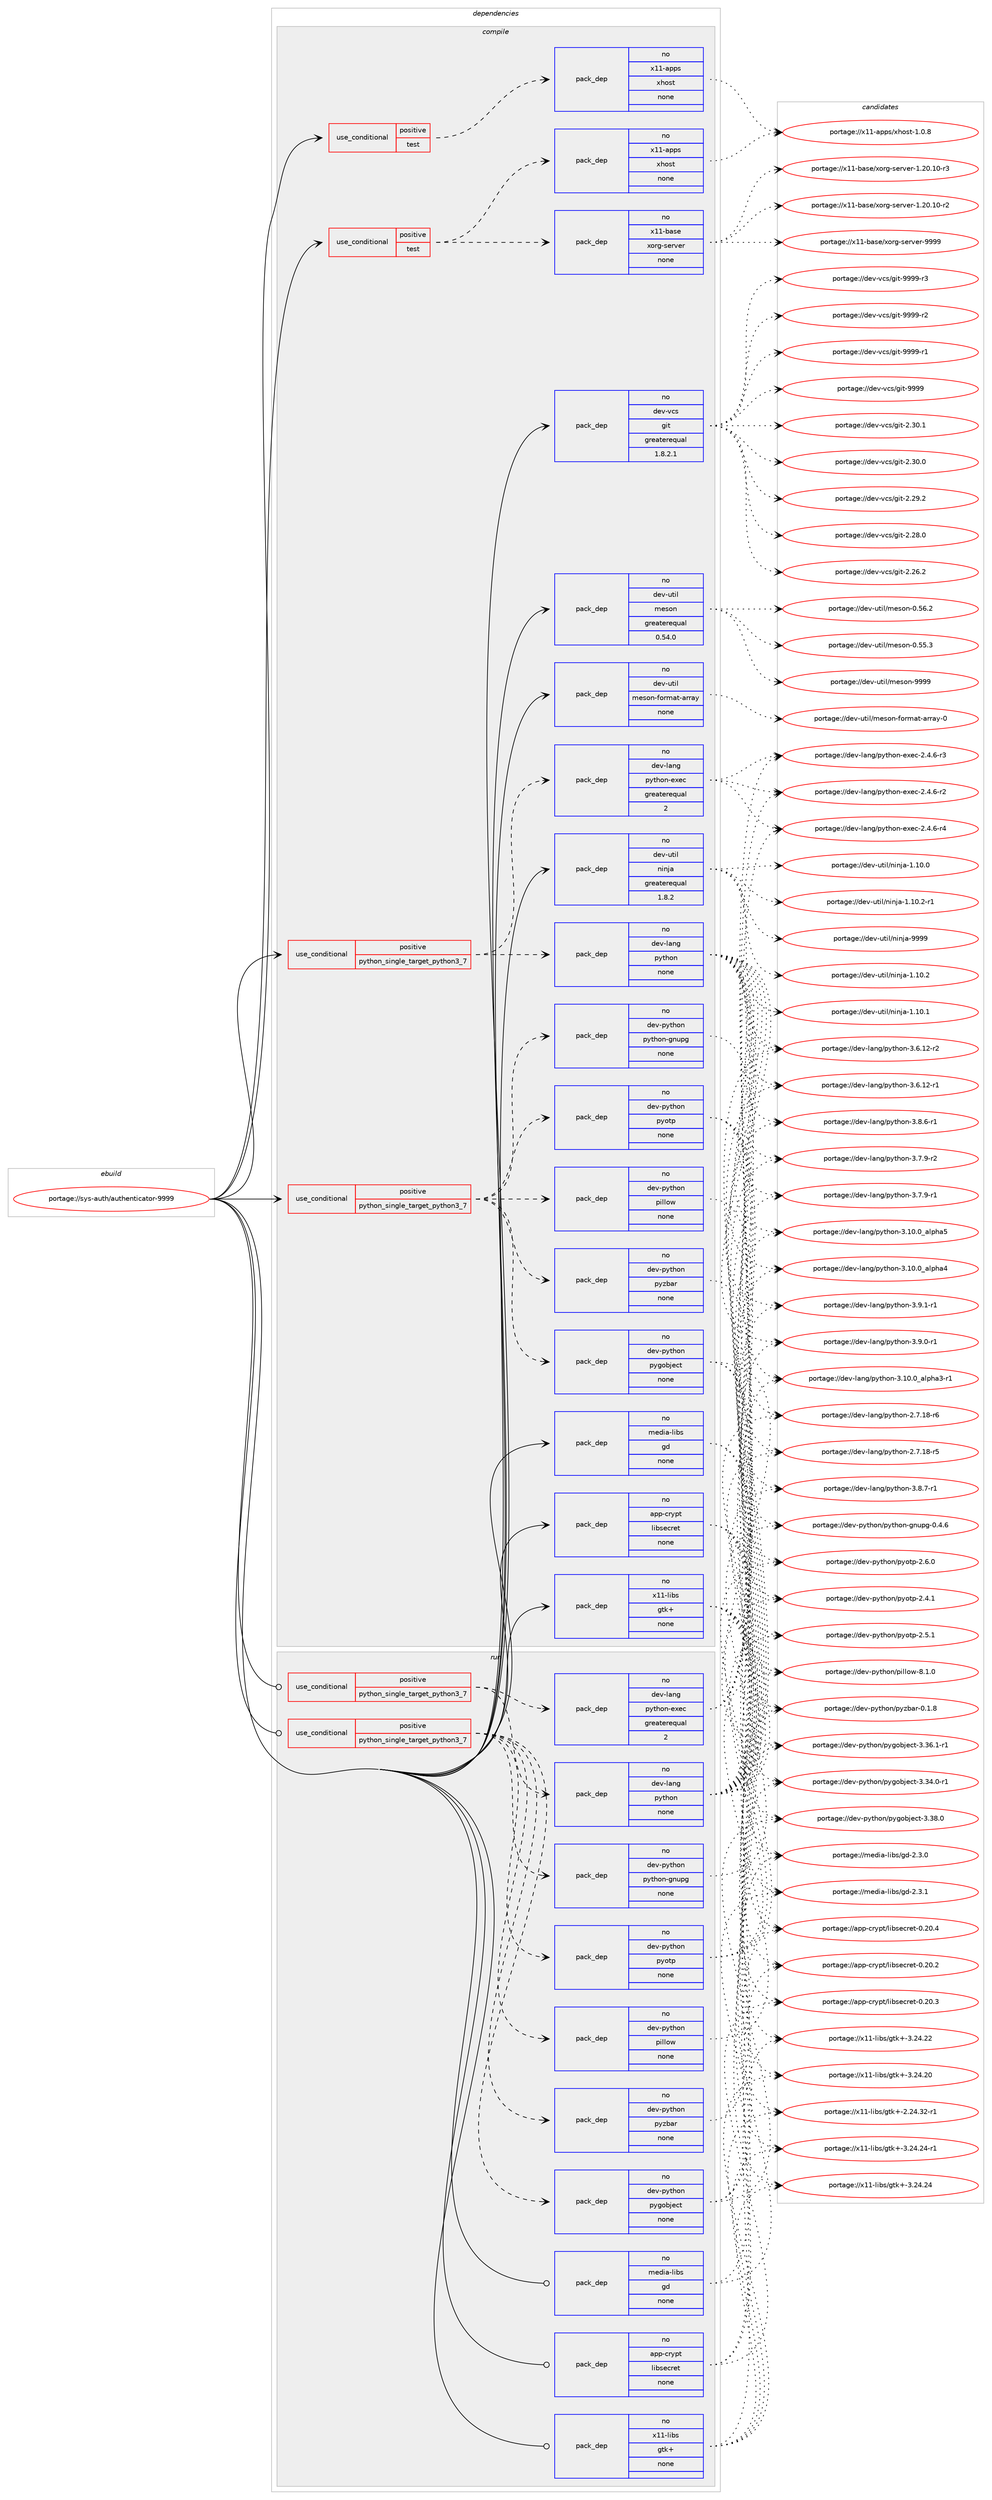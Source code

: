 digraph prolog {

# *************
# Graph options
# *************

newrank=true;
concentrate=true;
compound=true;
graph [rankdir=LR,fontname=Helvetica,fontsize=10,ranksep=1.5];#, ranksep=2.5, nodesep=0.2];
edge  [arrowhead=vee];
node  [fontname=Helvetica,fontsize=10];

# **********
# The ebuild
# **********

subgraph cluster_leftcol {
color=gray;
rank=same;
label=<<i>ebuild</i>>;
id [label="portage://sys-auth/authenticator-9999", color=red, width=4, href="../sys-auth/authenticator-9999.svg"];
}

# ****************
# The dependencies
# ****************

subgraph cluster_midcol {
color=gray;
label=<<i>dependencies</i>>;
subgraph cluster_compile {
fillcolor="#eeeeee";
style=filled;
label=<<i>compile</i>>;
subgraph cond2397 {
dependency8124 [label=<<TABLE BORDER="0" CELLBORDER="1" CELLSPACING="0" CELLPADDING="4"><TR><TD ROWSPAN="3" CELLPADDING="10">use_conditional</TD></TR><TR><TD>positive</TD></TR><TR><TD>python_single_target_python3_7</TD></TR></TABLE>>, shape=none, color=red];
subgraph pack5642 {
dependency8125 [label=<<TABLE BORDER="0" CELLBORDER="1" CELLSPACING="0" CELLPADDING="4" WIDTH="220"><TR><TD ROWSPAN="6" CELLPADDING="30">pack_dep</TD></TR><TR><TD WIDTH="110">no</TD></TR><TR><TD>dev-lang</TD></TR><TR><TD>python</TD></TR><TR><TD>none</TD></TR><TR><TD></TD></TR></TABLE>>, shape=none, color=blue];
}
dependency8124:e -> dependency8125:w [weight=20,style="dashed",arrowhead="vee"];
subgraph pack5643 {
dependency8126 [label=<<TABLE BORDER="0" CELLBORDER="1" CELLSPACING="0" CELLPADDING="4" WIDTH="220"><TR><TD ROWSPAN="6" CELLPADDING="30">pack_dep</TD></TR><TR><TD WIDTH="110">no</TD></TR><TR><TD>dev-lang</TD></TR><TR><TD>python-exec</TD></TR><TR><TD>greaterequal</TD></TR><TR><TD>2</TD></TR></TABLE>>, shape=none, color=blue];
}
dependency8124:e -> dependency8126:w [weight=20,style="dashed",arrowhead="vee"];
}
id:e -> dependency8124:w [weight=20,style="solid",arrowhead="vee"];
subgraph cond2398 {
dependency8127 [label=<<TABLE BORDER="0" CELLBORDER="1" CELLSPACING="0" CELLPADDING="4"><TR><TD ROWSPAN="3" CELLPADDING="10">use_conditional</TD></TR><TR><TD>positive</TD></TR><TR><TD>python_single_target_python3_7</TD></TR></TABLE>>, shape=none, color=red];
subgraph pack5644 {
dependency8128 [label=<<TABLE BORDER="0" CELLBORDER="1" CELLSPACING="0" CELLPADDING="4" WIDTH="220"><TR><TD ROWSPAN="6" CELLPADDING="30">pack_dep</TD></TR><TR><TD WIDTH="110">no</TD></TR><TR><TD>dev-python</TD></TR><TR><TD>pillow</TD></TR><TR><TD>none</TD></TR><TR><TD></TD></TR></TABLE>>, shape=none, color=blue];
}
dependency8127:e -> dependency8128:w [weight=20,style="dashed",arrowhead="vee"];
subgraph pack5645 {
dependency8129 [label=<<TABLE BORDER="0" CELLBORDER="1" CELLSPACING="0" CELLPADDING="4" WIDTH="220"><TR><TD ROWSPAN="6" CELLPADDING="30">pack_dep</TD></TR><TR><TD WIDTH="110">no</TD></TR><TR><TD>dev-python</TD></TR><TR><TD>pygobject</TD></TR><TR><TD>none</TD></TR><TR><TD></TD></TR></TABLE>>, shape=none, color=blue];
}
dependency8127:e -> dependency8129:w [weight=20,style="dashed",arrowhead="vee"];
subgraph pack5646 {
dependency8130 [label=<<TABLE BORDER="0" CELLBORDER="1" CELLSPACING="0" CELLPADDING="4" WIDTH="220"><TR><TD ROWSPAN="6" CELLPADDING="30">pack_dep</TD></TR><TR><TD WIDTH="110">no</TD></TR><TR><TD>dev-python</TD></TR><TR><TD>pyotp</TD></TR><TR><TD>none</TD></TR><TR><TD></TD></TR></TABLE>>, shape=none, color=blue];
}
dependency8127:e -> dependency8130:w [weight=20,style="dashed",arrowhead="vee"];
subgraph pack5647 {
dependency8131 [label=<<TABLE BORDER="0" CELLBORDER="1" CELLSPACING="0" CELLPADDING="4" WIDTH="220"><TR><TD ROWSPAN="6" CELLPADDING="30">pack_dep</TD></TR><TR><TD WIDTH="110">no</TD></TR><TR><TD>dev-python</TD></TR><TR><TD>python-gnupg</TD></TR><TR><TD>none</TD></TR><TR><TD></TD></TR></TABLE>>, shape=none, color=blue];
}
dependency8127:e -> dependency8131:w [weight=20,style="dashed",arrowhead="vee"];
subgraph pack5648 {
dependency8132 [label=<<TABLE BORDER="0" CELLBORDER="1" CELLSPACING="0" CELLPADDING="4" WIDTH="220"><TR><TD ROWSPAN="6" CELLPADDING="30">pack_dep</TD></TR><TR><TD WIDTH="110">no</TD></TR><TR><TD>dev-python</TD></TR><TR><TD>pyzbar</TD></TR><TR><TD>none</TD></TR><TR><TD></TD></TR></TABLE>>, shape=none, color=blue];
}
dependency8127:e -> dependency8132:w [weight=20,style="dashed",arrowhead="vee"];
}
id:e -> dependency8127:w [weight=20,style="solid",arrowhead="vee"];
subgraph cond2399 {
dependency8133 [label=<<TABLE BORDER="0" CELLBORDER="1" CELLSPACING="0" CELLPADDING="4"><TR><TD ROWSPAN="3" CELLPADDING="10">use_conditional</TD></TR><TR><TD>positive</TD></TR><TR><TD>test</TD></TR></TABLE>>, shape=none, color=red];
subgraph pack5649 {
dependency8134 [label=<<TABLE BORDER="0" CELLBORDER="1" CELLSPACING="0" CELLPADDING="4" WIDTH="220"><TR><TD ROWSPAN="6" CELLPADDING="30">pack_dep</TD></TR><TR><TD WIDTH="110">no</TD></TR><TR><TD>x11-apps</TD></TR><TR><TD>xhost</TD></TR><TR><TD>none</TD></TR><TR><TD></TD></TR></TABLE>>, shape=none, color=blue];
}
dependency8133:e -> dependency8134:w [weight=20,style="dashed",arrowhead="vee"];
}
id:e -> dependency8133:w [weight=20,style="solid",arrowhead="vee"];
subgraph cond2400 {
dependency8135 [label=<<TABLE BORDER="0" CELLBORDER="1" CELLSPACING="0" CELLPADDING="4"><TR><TD ROWSPAN="3" CELLPADDING="10">use_conditional</TD></TR><TR><TD>positive</TD></TR><TR><TD>test</TD></TR></TABLE>>, shape=none, color=red];
subgraph pack5650 {
dependency8136 [label=<<TABLE BORDER="0" CELLBORDER="1" CELLSPACING="0" CELLPADDING="4" WIDTH="220"><TR><TD ROWSPAN="6" CELLPADDING="30">pack_dep</TD></TR><TR><TD WIDTH="110">no</TD></TR><TR><TD>x11-base</TD></TR><TR><TD>xorg-server</TD></TR><TR><TD>none</TD></TR><TR><TD></TD></TR></TABLE>>, shape=none, color=blue];
}
dependency8135:e -> dependency8136:w [weight=20,style="dashed",arrowhead="vee"];
subgraph pack5651 {
dependency8137 [label=<<TABLE BORDER="0" CELLBORDER="1" CELLSPACING="0" CELLPADDING="4" WIDTH="220"><TR><TD ROWSPAN="6" CELLPADDING="30">pack_dep</TD></TR><TR><TD WIDTH="110">no</TD></TR><TR><TD>x11-apps</TD></TR><TR><TD>xhost</TD></TR><TR><TD>none</TD></TR><TR><TD></TD></TR></TABLE>>, shape=none, color=blue];
}
dependency8135:e -> dependency8137:w [weight=20,style="dashed",arrowhead="vee"];
}
id:e -> dependency8135:w [weight=20,style="solid",arrowhead="vee"];
subgraph pack5652 {
dependency8138 [label=<<TABLE BORDER="0" CELLBORDER="1" CELLSPACING="0" CELLPADDING="4" WIDTH="220"><TR><TD ROWSPAN="6" CELLPADDING="30">pack_dep</TD></TR><TR><TD WIDTH="110">no</TD></TR><TR><TD>app-crypt</TD></TR><TR><TD>libsecret</TD></TR><TR><TD>none</TD></TR><TR><TD></TD></TR></TABLE>>, shape=none, color=blue];
}
id:e -> dependency8138:w [weight=20,style="solid",arrowhead="vee"];
subgraph pack5653 {
dependency8139 [label=<<TABLE BORDER="0" CELLBORDER="1" CELLSPACING="0" CELLPADDING="4" WIDTH="220"><TR><TD ROWSPAN="6" CELLPADDING="30">pack_dep</TD></TR><TR><TD WIDTH="110">no</TD></TR><TR><TD>dev-util</TD></TR><TR><TD>meson</TD></TR><TR><TD>greaterequal</TD></TR><TR><TD>0.54.0</TD></TR></TABLE>>, shape=none, color=blue];
}
id:e -> dependency8139:w [weight=20,style="solid",arrowhead="vee"];
subgraph pack5654 {
dependency8140 [label=<<TABLE BORDER="0" CELLBORDER="1" CELLSPACING="0" CELLPADDING="4" WIDTH="220"><TR><TD ROWSPAN="6" CELLPADDING="30">pack_dep</TD></TR><TR><TD WIDTH="110">no</TD></TR><TR><TD>dev-util</TD></TR><TR><TD>meson-format-array</TD></TR><TR><TD>none</TD></TR><TR><TD></TD></TR></TABLE>>, shape=none, color=blue];
}
id:e -> dependency8140:w [weight=20,style="solid",arrowhead="vee"];
subgraph pack5655 {
dependency8141 [label=<<TABLE BORDER="0" CELLBORDER="1" CELLSPACING="0" CELLPADDING="4" WIDTH="220"><TR><TD ROWSPAN="6" CELLPADDING="30">pack_dep</TD></TR><TR><TD WIDTH="110">no</TD></TR><TR><TD>dev-util</TD></TR><TR><TD>ninja</TD></TR><TR><TD>greaterequal</TD></TR><TR><TD>1.8.2</TD></TR></TABLE>>, shape=none, color=blue];
}
id:e -> dependency8141:w [weight=20,style="solid",arrowhead="vee"];
subgraph pack5656 {
dependency8142 [label=<<TABLE BORDER="0" CELLBORDER="1" CELLSPACING="0" CELLPADDING="4" WIDTH="220"><TR><TD ROWSPAN="6" CELLPADDING="30">pack_dep</TD></TR><TR><TD WIDTH="110">no</TD></TR><TR><TD>dev-vcs</TD></TR><TR><TD>git</TD></TR><TR><TD>greaterequal</TD></TR><TR><TD>1.8.2.1</TD></TR></TABLE>>, shape=none, color=blue];
}
id:e -> dependency8142:w [weight=20,style="solid",arrowhead="vee"];
subgraph pack5657 {
dependency8143 [label=<<TABLE BORDER="0" CELLBORDER="1" CELLSPACING="0" CELLPADDING="4" WIDTH="220"><TR><TD ROWSPAN="6" CELLPADDING="30">pack_dep</TD></TR><TR><TD WIDTH="110">no</TD></TR><TR><TD>media-libs</TD></TR><TR><TD>gd</TD></TR><TR><TD>none</TD></TR><TR><TD></TD></TR></TABLE>>, shape=none, color=blue];
}
id:e -> dependency8143:w [weight=20,style="solid",arrowhead="vee"];
subgraph pack5658 {
dependency8144 [label=<<TABLE BORDER="0" CELLBORDER="1" CELLSPACING="0" CELLPADDING="4" WIDTH="220"><TR><TD ROWSPAN="6" CELLPADDING="30">pack_dep</TD></TR><TR><TD WIDTH="110">no</TD></TR><TR><TD>x11-libs</TD></TR><TR><TD>gtk+</TD></TR><TR><TD>none</TD></TR><TR><TD></TD></TR></TABLE>>, shape=none, color=blue];
}
id:e -> dependency8144:w [weight=20,style="solid",arrowhead="vee"];
}
subgraph cluster_compileandrun {
fillcolor="#eeeeee";
style=filled;
label=<<i>compile and run</i>>;
}
subgraph cluster_run {
fillcolor="#eeeeee";
style=filled;
label=<<i>run</i>>;
subgraph cond2401 {
dependency8145 [label=<<TABLE BORDER="0" CELLBORDER="1" CELLSPACING="0" CELLPADDING="4"><TR><TD ROWSPAN="3" CELLPADDING="10">use_conditional</TD></TR><TR><TD>positive</TD></TR><TR><TD>python_single_target_python3_7</TD></TR></TABLE>>, shape=none, color=red];
subgraph pack5659 {
dependency8146 [label=<<TABLE BORDER="0" CELLBORDER="1" CELLSPACING="0" CELLPADDING="4" WIDTH="220"><TR><TD ROWSPAN="6" CELLPADDING="30">pack_dep</TD></TR><TR><TD WIDTH="110">no</TD></TR><TR><TD>dev-lang</TD></TR><TR><TD>python</TD></TR><TR><TD>none</TD></TR><TR><TD></TD></TR></TABLE>>, shape=none, color=blue];
}
dependency8145:e -> dependency8146:w [weight=20,style="dashed",arrowhead="vee"];
subgraph pack5660 {
dependency8147 [label=<<TABLE BORDER="0" CELLBORDER="1" CELLSPACING="0" CELLPADDING="4" WIDTH="220"><TR><TD ROWSPAN="6" CELLPADDING="30">pack_dep</TD></TR><TR><TD WIDTH="110">no</TD></TR><TR><TD>dev-lang</TD></TR><TR><TD>python-exec</TD></TR><TR><TD>greaterequal</TD></TR><TR><TD>2</TD></TR></TABLE>>, shape=none, color=blue];
}
dependency8145:e -> dependency8147:w [weight=20,style="dashed",arrowhead="vee"];
}
id:e -> dependency8145:w [weight=20,style="solid",arrowhead="odot"];
subgraph cond2402 {
dependency8148 [label=<<TABLE BORDER="0" CELLBORDER="1" CELLSPACING="0" CELLPADDING="4"><TR><TD ROWSPAN="3" CELLPADDING="10">use_conditional</TD></TR><TR><TD>positive</TD></TR><TR><TD>python_single_target_python3_7</TD></TR></TABLE>>, shape=none, color=red];
subgraph pack5661 {
dependency8149 [label=<<TABLE BORDER="0" CELLBORDER="1" CELLSPACING="0" CELLPADDING="4" WIDTH="220"><TR><TD ROWSPAN="6" CELLPADDING="30">pack_dep</TD></TR><TR><TD WIDTH="110">no</TD></TR><TR><TD>dev-python</TD></TR><TR><TD>pillow</TD></TR><TR><TD>none</TD></TR><TR><TD></TD></TR></TABLE>>, shape=none, color=blue];
}
dependency8148:e -> dependency8149:w [weight=20,style="dashed",arrowhead="vee"];
subgraph pack5662 {
dependency8150 [label=<<TABLE BORDER="0" CELLBORDER="1" CELLSPACING="0" CELLPADDING="4" WIDTH="220"><TR><TD ROWSPAN="6" CELLPADDING="30">pack_dep</TD></TR><TR><TD WIDTH="110">no</TD></TR><TR><TD>dev-python</TD></TR><TR><TD>pygobject</TD></TR><TR><TD>none</TD></TR><TR><TD></TD></TR></TABLE>>, shape=none, color=blue];
}
dependency8148:e -> dependency8150:w [weight=20,style="dashed",arrowhead="vee"];
subgraph pack5663 {
dependency8151 [label=<<TABLE BORDER="0" CELLBORDER="1" CELLSPACING="0" CELLPADDING="4" WIDTH="220"><TR><TD ROWSPAN="6" CELLPADDING="30">pack_dep</TD></TR><TR><TD WIDTH="110">no</TD></TR><TR><TD>dev-python</TD></TR><TR><TD>pyotp</TD></TR><TR><TD>none</TD></TR><TR><TD></TD></TR></TABLE>>, shape=none, color=blue];
}
dependency8148:e -> dependency8151:w [weight=20,style="dashed",arrowhead="vee"];
subgraph pack5664 {
dependency8152 [label=<<TABLE BORDER="0" CELLBORDER="1" CELLSPACING="0" CELLPADDING="4" WIDTH="220"><TR><TD ROWSPAN="6" CELLPADDING="30">pack_dep</TD></TR><TR><TD WIDTH="110">no</TD></TR><TR><TD>dev-python</TD></TR><TR><TD>python-gnupg</TD></TR><TR><TD>none</TD></TR><TR><TD></TD></TR></TABLE>>, shape=none, color=blue];
}
dependency8148:e -> dependency8152:w [weight=20,style="dashed",arrowhead="vee"];
subgraph pack5665 {
dependency8153 [label=<<TABLE BORDER="0" CELLBORDER="1" CELLSPACING="0" CELLPADDING="4" WIDTH="220"><TR><TD ROWSPAN="6" CELLPADDING="30">pack_dep</TD></TR><TR><TD WIDTH="110">no</TD></TR><TR><TD>dev-python</TD></TR><TR><TD>pyzbar</TD></TR><TR><TD>none</TD></TR><TR><TD></TD></TR></TABLE>>, shape=none, color=blue];
}
dependency8148:e -> dependency8153:w [weight=20,style="dashed",arrowhead="vee"];
}
id:e -> dependency8148:w [weight=20,style="solid",arrowhead="odot"];
subgraph pack5666 {
dependency8154 [label=<<TABLE BORDER="0" CELLBORDER="1" CELLSPACING="0" CELLPADDING="4" WIDTH="220"><TR><TD ROWSPAN="6" CELLPADDING="30">pack_dep</TD></TR><TR><TD WIDTH="110">no</TD></TR><TR><TD>app-crypt</TD></TR><TR><TD>libsecret</TD></TR><TR><TD>none</TD></TR><TR><TD></TD></TR></TABLE>>, shape=none, color=blue];
}
id:e -> dependency8154:w [weight=20,style="solid",arrowhead="odot"];
subgraph pack5667 {
dependency8155 [label=<<TABLE BORDER="0" CELLBORDER="1" CELLSPACING="0" CELLPADDING="4" WIDTH="220"><TR><TD ROWSPAN="6" CELLPADDING="30">pack_dep</TD></TR><TR><TD WIDTH="110">no</TD></TR><TR><TD>media-libs</TD></TR><TR><TD>gd</TD></TR><TR><TD>none</TD></TR><TR><TD></TD></TR></TABLE>>, shape=none, color=blue];
}
id:e -> dependency8155:w [weight=20,style="solid",arrowhead="odot"];
subgraph pack5668 {
dependency8156 [label=<<TABLE BORDER="0" CELLBORDER="1" CELLSPACING="0" CELLPADDING="4" WIDTH="220"><TR><TD ROWSPAN="6" CELLPADDING="30">pack_dep</TD></TR><TR><TD WIDTH="110">no</TD></TR><TR><TD>x11-libs</TD></TR><TR><TD>gtk+</TD></TR><TR><TD>none</TD></TR><TR><TD></TD></TR></TABLE>>, shape=none, color=blue];
}
id:e -> dependency8156:w [weight=20,style="solid",arrowhead="odot"];
}
}

# **************
# The candidates
# **************

subgraph cluster_choices {
rank=same;
color=gray;
label=<<i>candidates</i>>;

subgraph choice5642 {
color=black;
nodesep=1;
choice1001011184510897110103471121211161041111104551465746494511449 [label="portage://dev-lang/python-3.9.1-r1", color=red, width=4,href="../dev-lang/python-3.9.1-r1.svg"];
choice1001011184510897110103471121211161041111104551465746484511449 [label="portage://dev-lang/python-3.9.0-r1", color=red, width=4,href="../dev-lang/python-3.9.0-r1.svg"];
choice1001011184510897110103471121211161041111104551465646554511449 [label="portage://dev-lang/python-3.8.7-r1", color=red, width=4,href="../dev-lang/python-3.8.7-r1.svg"];
choice1001011184510897110103471121211161041111104551465646544511449 [label="portage://dev-lang/python-3.8.6-r1", color=red, width=4,href="../dev-lang/python-3.8.6-r1.svg"];
choice1001011184510897110103471121211161041111104551465546574511450 [label="portage://dev-lang/python-3.7.9-r2", color=red, width=4,href="../dev-lang/python-3.7.9-r2.svg"];
choice1001011184510897110103471121211161041111104551465546574511449 [label="portage://dev-lang/python-3.7.9-r1", color=red, width=4,href="../dev-lang/python-3.7.9-r1.svg"];
choice100101118451089711010347112121116104111110455146544649504511450 [label="portage://dev-lang/python-3.6.12-r2", color=red, width=4,href="../dev-lang/python-3.6.12-r2.svg"];
choice100101118451089711010347112121116104111110455146544649504511449 [label="portage://dev-lang/python-3.6.12-r1", color=red, width=4,href="../dev-lang/python-3.6.12-r1.svg"];
choice1001011184510897110103471121211161041111104551464948464895971081121049753 [label="portage://dev-lang/python-3.10.0_alpha5", color=red, width=4,href="../dev-lang/python-3.10.0_alpha5.svg"];
choice1001011184510897110103471121211161041111104551464948464895971081121049752 [label="portage://dev-lang/python-3.10.0_alpha4", color=red, width=4,href="../dev-lang/python-3.10.0_alpha4.svg"];
choice10010111845108971101034711212111610411111045514649484648959710811210497514511449 [label="portage://dev-lang/python-3.10.0_alpha3-r1", color=red, width=4,href="../dev-lang/python-3.10.0_alpha3-r1.svg"];
choice100101118451089711010347112121116104111110455046554649564511454 [label="portage://dev-lang/python-2.7.18-r6", color=red, width=4,href="../dev-lang/python-2.7.18-r6.svg"];
choice100101118451089711010347112121116104111110455046554649564511453 [label="portage://dev-lang/python-2.7.18-r5", color=red, width=4,href="../dev-lang/python-2.7.18-r5.svg"];
dependency8125:e -> choice1001011184510897110103471121211161041111104551465746494511449:w [style=dotted,weight="100"];
dependency8125:e -> choice1001011184510897110103471121211161041111104551465746484511449:w [style=dotted,weight="100"];
dependency8125:e -> choice1001011184510897110103471121211161041111104551465646554511449:w [style=dotted,weight="100"];
dependency8125:e -> choice1001011184510897110103471121211161041111104551465646544511449:w [style=dotted,weight="100"];
dependency8125:e -> choice1001011184510897110103471121211161041111104551465546574511450:w [style=dotted,weight="100"];
dependency8125:e -> choice1001011184510897110103471121211161041111104551465546574511449:w [style=dotted,weight="100"];
dependency8125:e -> choice100101118451089711010347112121116104111110455146544649504511450:w [style=dotted,weight="100"];
dependency8125:e -> choice100101118451089711010347112121116104111110455146544649504511449:w [style=dotted,weight="100"];
dependency8125:e -> choice1001011184510897110103471121211161041111104551464948464895971081121049753:w [style=dotted,weight="100"];
dependency8125:e -> choice1001011184510897110103471121211161041111104551464948464895971081121049752:w [style=dotted,weight="100"];
dependency8125:e -> choice10010111845108971101034711212111610411111045514649484648959710811210497514511449:w [style=dotted,weight="100"];
dependency8125:e -> choice100101118451089711010347112121116104111110455046554649564511454:w [style=dotted,weight="100"];
dependency8125:e -> choice100101118451089711010347112121116104111110455046554649564511453:w [style=dotted,weight="100"];
}
subgraph choice5643 {
color=black;
nodesep=1;
choice10010111845108971101034711212111610411111045101120101994550465246544511452 [label="portage://dev-lang/python-exec-2.4.6-r4", color=red, width=4,href="../dev-lang/python-exec-2.4.6-r4.svg"];
choice10010111845108971101034711212111610411111045101120101994550465246544511451 [label="portage://dev-lang/python-exec-2.4.6-r3", color=red, width=4,href="../dev-lang/python-exec-2.4.6-r3.svg"];
choice10010111845108971101034711212111610411111045101120101994550465246544511450 [label="portage://dev-lang/python-exec-2.4.6-r2", color=red, width=4,href="../dev-lang/python-exec-2.4.6-r2.svg"];
dependency8126:e -> choice10010111845108971101034711212111610411111045101120101994550465246544511452:w [style=dotted,weight="100"];
dependency8126:e -> choice10010111845108971101034711212111610411111045101120101994550465246544511451:w [style=dotted,weight="100"];
dependency8126:e -> choice10010111845108971101034711212111610411111045101120101994550465246544511450:w [style=dotted,weight="100"];
}
subgraph choice5644 {
color=black;
nodesep=1;
choice1001011184511212111610411111047112105108108111119455646494648 [label="portage://dev-python/pillow-8.1.0", color=red, width=4,href="../dev-python/pillow-8.1.0.svg"];
dependency8128:e -> choice1001011184511212111610411111047112105108108111119455646494648:w [style=dotted,weight="100"];
}
subgraph choice5645 {
color=black;
nodesep=1;
choice1001011184511212111610411111047112121103111981061019911645514651564648 [label="portage://dev-python/pygobject-3.38.0", color=red, width=4,href="../dev-python/pygobject-3.38.0.svg"];
choice10010111845112121116104111110471121211031119810610199116455146515446494511449 [label="portage://dev-python/pygobject-3.36.1-r1", color=red, width=4,href="../dev-python/pygobject-3.36.1-r1.svg"];
choice10010111845112121116104111110471121211031119810610199116455146515246484511449 [label="portage://dev-python/pygobject-3.34.0-r1", color=red, width=4,href="../dev-python/pygobject-3.34.0-r1.svg"];
dependency8129:e -> choice1001011184511212111610411111047112121103111981061019911645514651564648:w [style=dotted,weight="100"];
dependency8129:e -> choice10010111845112121116104111110471121211031119810610199116455146515446494511449:w [style=dotted,weight="100"];
dependency8129:e -> choice10010111845112121116104111110471121211031119810610199116455146515246484511449:w [style=dotted,weight="100"];
}
subgraph choice5646 {
color=black;
nodesep=1;
choice1001011184511212111610411111047112121111116112455046544648 [label="portage://dev-python/pyotp-2.6.0", color=red, width=4,href="../dev-python/pyotp-2.6.0.svg"];
choice1001011184511212111610411111047112121111116112455046534649 [label="portage://dev-python/pyotp-2.5.1", color=red, width=4,href="../dev-python/pyotp-2.5.1.svg"];
choice1001011184511212111610411111047112121111116112455046524649 [label="portage://dev-python/pyotp-2.4.1", color=red, width=4,href="../dev-python/pyotp-2.4.1.svg"];
dependency8130:e -> choice1001011184511212111610411111047112121111116112455046544648:w [style=dotted,weight="100"];
dependency8130:e -> choice1001011184511212111610411111047112121111116112455046534649:w [style=dotted,weight="100"];
dependency8130:e -> choice1001011184511212111610411111047112121111116112455046524649:w [style=dotted,weight="100"];
}
subgraph choice5647 {
color=black;
nodesep=1;
choice100101118451121211161041111104711212111610411111045103110117112103454846524654 [label="portage://dev-python/python-gnupg-0.4.6", color=red, width=4,href="../dev-python/python-gnupg-0.4.6.svg"];
dependency8131:e -> choice100101118451121211161041111104711212111610411111045103110117112103454846524654:w [style=dotted,weight="100"];
}
subgraph choice5648 {
color=black;
nodesep=1;
choice10010111845112121116104111110471121211229897114454846494656 [label="portage://dev-python/pyzbar-0.1.8", color=red, width=4,href="../dev-python/pyzbar-0.1.8.svg"];
dependency8132:e -> choice10010111845112121116104111110471121211229897114454846494656:w [style=dotted,weight="100"];
}
subgraph choice5649 {
color=black;
nodesep=1;
choice1204949459711211211547120104111115116454946484656 [label="portage://x11-apps/xhost-1.0.8", color=red, width=4,href="../x11-apps/xhost-1.0.8.svg"];
dependency8134:e -> choice1204949459711211211547120104111115116454946484656:w [style=dotted,weight="100"];
}
subgraph choice5650 {
color=black;
nodesep=1;
choice120494945989711510147120111114103451151011141181011144557575757 [label="portage://x11-base/xorg-server-9999", color=red, width=4,href="../x11-base/xorg-server-9999.svg"];
choice1204949459897115101471201111141034511510111411810111445494650484649484511451 [label="portage://x11-base/xorg-server-1.20.10-r3", color=red, width=4,href="../x11-base/xorg-server-1.20.10-r3.svg"];
choice1204949459897115101471201111141034511510111411810111445494650484649484511450 [label="portage://x11-base/xorg-server-1.20.10-r2", color=red, width=4,href="../x11-base/xorg-server-1.20.10-r2.svg"];
dependency8136:e -> choice120494945989711510147120111114103451151011141181011144557575757:w [style=dotted,weight="100"];
dependency8136:e -> choice1204949459897115101471201111141034511510111411810111445494650484649484511451:w [style=dotted,weight="100"];
dependency8136:e -> choice1204949459897115101471201111141034511510111411810111445494650484649484511450:w [style=dotted,weight="100"];
}
subgraph choice5651 {
color=black;
nodesep=1;
choice1204949459711211211547120104111115116454946484656 [label="portage://x11-apps/xhost-1.0.8", color=red, width=4,href="../x11-apps/xhost-1.0.8.svg"];
dependency8137:e -> choice1204949459711211211547120104111115116454946484656:w [style=dotted,weight="100"];
}
subgraph choice5652 {
color=black;
nodesep=1;
choice97112112459911412111211647108105981151019911410111645484650484652 [label="portage://app-crypt/libsecret-0.20.4", color=red, width=4,href="../app-crypt/libsecret-0.20.4.svg"];
choice97112112459911412111211647108105981151019911410111645484650484651 [label="portage://app-crypt/libsecret-0.20.3", color=red, width=4,href="../app-crypt/libsecret-0.20.3.svg"];
choice97112112459911412111211647108105981151019911410111645484650484650 [label="portage://app-crypt/libsecret-0.20.2", color=red, width=4,href="../app-crypt/libsecret-0.20.2.svg"];
dependency8138:e -> choice97112112459911412111211647108105981151019911410111645484650484652:w [style=dotted,weight="100"];
dependency8138:e -> choice97112112459911412111211647108105981151019911410111645484650484651:w [style=dotted,weight="100"];
dependency8138:e -> choice97112112459911412111211647108105981151019911410111645484650484650:w [style=dotted,weight="100"];
}
subgraph choice5653 {
color=black;
nodesep=1;
choice10010111845117116105108471091011151111104557575757 [label="portage://dev-util/meson-9999", color=red, width=4,href="../dev-util/meson-9999.svg"];
choice100101118451171161051084710910111511111045484653544650 [label="portage://dev-util/meson-0.56.2", color=red, width=4,href="../dev-util/meson-0.56.2.svg"];
choice100101118451171161051084710910111511111045484653534651 [label="portage://dev-util/meson-0.55.3", color=red, width=4,href="../dev-util/meson-0.55.3.svg"];
dependency8139:e -> choice10010111845117116105108471091011151111104557575757:w [style=dotted,weight="100"];
dependency8139:e -> choice100101118451171161051084710910111511111045484653544650:w [style=dotted,weight="100"];
dependency8139:e -> choice100101118451171161051084710910111511111045484653534651:w [style=dotted,weight="100"];
}
subgraph choice5654 {
color=black;
nodesep=1;
choice100101118451171161051084710910111511111045102111114109971164597114114971214548 [label="portage://dev-util/meson-format-array-0", color=red, width=4,href="../dev-util/meson-format-array-0.svg"];
dependency8140:e -> choice100101118451171161051084710910111511111045102111114109971164597114114971214548:w [style=dotted,weight="100"];
}
subgraph choice5655 {
color=black;
nodesep=1;
choice1001011184511711610510847110105110106974557575757 [label="portage://dev-util/ninja-9999", color=red, width=4,href="../dev-util/ninja-9999.svg"];
choice100101118451171161051084711010511010697454946494846504511449 [label="portage://dev-util/ninja-1.10.2-r1", color=red, width=4,href="../dev-util/ninja-1.10.2-r1.svg"];
choice10010111845117116105108471101051101069745494649484650 [label="portage://dev-util/ninja-1.10.2", color=red, width=4,href="../dev-util/ninja-1.10.2.svg"];
choice10010111845117116105108471101051101069745494649484649 [label="portage://dev-util/ninja-1.10.1", color=red, width=4,href="../dev-util/ninja-1.10.1.svg"];
choice10010111845117116105108471101051101069745494649484648 [label="portage://dev-util/ninja-1.10.0", color=red, width=4,href="../dev-util/ninja-1.10.0.svg"];
dependency8141:e -> choice1001011184511711610510847110105110106974557575757:w [style=dotted,weight="100"];
dependency8141:e -> choice100101118451171161051084711010511010697454946494846504511449:w [style=dotted,weight="100"];
dependency8141:e -> choice10010111845117116105108471101051101069745494649484650:w [style=dotted,weight="100"];
dependency8141:e -> choice10010111845117116105108471101051101069745494649484649:w [style=dotted,weight="100"];
dependency8141:e -> choice10010111845117116105108471101051101069745494649484648:w [style=dotted,weight="100"];
}
subgraph choice5656 {
color=black;
nodesep=1;
choice10010111845118991154710310511645575757574511451 [label="portage://dev-vcs/git-9999-r3", color=red, width=4,href="../dev-vcs/git-9999-r3.svg"];
choice10010111845118991154710310511645575757574511450 [label="portage://dev-vcs/git-9999-r2", color=red, width=4,href="../dev-vcs/git-9999-r2.svg"];
choice10010111845118991154710310511645575757574511449 [label="portage://dev-vcs/git-9999-r1", color=red, width=4,href="../dev-vcs/git-9999-r1.svg"];
choice1001011184511899115471031051164557575757 [label="portage://dev-vcs/git-9999", color=red, width=4,href="../dev-vcs/git-9999.svg"];
choice10010111845118991154710310511645504651484649 [label="portage://dev-vcs/git-2.30.1", color=red, width=4,href="../dev-vcs/git-2.30.1.svg"];
choice10010111845118991154710310511645504651484648 [label="portage://dev-vcs/git-2.30.0", color=red, width=4,href="../dev-vcs/git-2.30.0.svg"];
choice10010111845118991154710310511645504650574650 [label="portage://dev-vcs/git-2.29.2", color=red, width=4,href="../dev-vcs/git-2.29.2.svg"];
choice10010111845118991154710310511645504650564648 [label="portage://dev-vcs/git-2.28.0", color=red, width=4,href="../dev-vcs/git-2.28.0.svg"];
choice10010111845118991154710310511645504650544650 [label="portage://dev-vcs/git-2.26.2", color=red, width=4,href="../dev-vcs/git-2.26.2.svg"];
dependency8142:e -> choice10010111845118991154710310511645575757574511451:w [style=dotted,weight="100"];
dependency8142:e -> choice10010111845118991154710310511645575757574511450:w [style=dotted,weight="100"];
dependency8142:e -> choice10010111845118991154710310511645575757574511449:w [style=dotted,weight="100"];
dependency8142:e -> choice1001011184511899115471031051164557575757:w [style=dotted,weight="100"];
dependency8142:e -> choice10010111845118991154710310511645504651484649:w [style=dotted,weight="100"];
dependency8142:e -> choice10010111845118991154710310511645504651484648:w [style=dotted,weight="100"];
dependency8142:e -> choice10010111845118991154710310511645504650574650:w [style=dotted,weight="100"];
dependency8142:e -> choice10010111845118991154710310511645504650564648:w [style=dotted,weight="100"];
dependency8142:e -> choice10010111845118991154710310511645504650544650:w [style=dotted,weight="100"];
}
subgraph choice5657 {
color=black;
nodesep=1;
choice10910110010597451081059811547103100455046514649 [label="portage://media-libs/gd-2.3.1", color=red, width=4,href="../media-libs/gd-2.3.1.svg"];
choice10910110010597451081059811547103100455046514648 [label="portage://media-libs/gd-2.3.0", color=red, width=4,href="../media-libs/gd-2.3.0.svg"];
dependency8143:e -> choice10910110010597451081059811547103100455046514649:w [style=dotted,weight="100"];
dependency8143:e -> choice10910110010597451081059811547103100455046514648:w [style=dotted,weight="100"];
}
subgraph choice5658 {
color=black;
nodesep=1;
choice12049494510810598115471031161074345514650524650524511449 [label="portage://x11-libs/gtk+-3.24.24-r1", color=red, width=4,href="../x11-libs/gtk+-3.24.24-r1.svg"];
choice1204949451081059811547103116107434551465052465052 [label="portage://x11-libs/gtk+-3.24.24", color=red, width=4,href="../x11-libs/gtk+-3.24.24.svg"];
choice1204949451081059811547103116107434551465052465050 [label="portage://x11-libs/gtk+-3.24.22", color=red, width=4,href="../x11-libs/gtk+-3.24.22.svg"];
choice1204949451081059811547103116107434551465052465048 [label="portage://x11-libs/gtk+-3.24.20", color=red, width=4,href="../x11-libs/gtk+-3.24.20.svg"];
choice12049494510810598115471031161074345504650524651504511449 [label="portage://x11-libs/gtk+-2.24.32-r1", color=red, width=4,href="../x11-libs/gtk+-2.24.32-r1.svg"];
dependency8144:e -> choice12049494510810598115471031161074345514650524650524511449:w [style=dotted,weight="100"];
dependency8144:e -> choice1204949451081059811547103116107434551465052465052:w [style=dotted,weight="100"];
dependency8144:e -> choice1204949451081059811547103116107434551465052465050:w [style=dotted,weight="100"];
dependency8144:e -> choice1204949451081059811547103116107434551465052465048:w [style=dotted,weight="100"];
dependency8144:e -> choice12049494510810598115471031161074345504650524651504511449:w [style=dotted,weight="100"];
}
subgraph choice5659 {
color=black;
nodesep=1;
choice1001011184510897110103471121211161041111104551465746494511449 [label="portage://dev-lang/python-3.9.1-r1", color=red, width=4,href="../dev-lang/python-3.9.1-r1.svg"];
choice1001011184510897110103471121211161041111104551465746484511449 [label="portage://dev-lang/python-3.9.0-r1", color=red, width=4,href="../dev-lang/python-3.9.0-r1.svg"];
choice1001011184510897110103471121211161041111104551465646554511449 [label="portage://dev-lang/python-3.8.7-r1", color=red, width=4,href="../dev-lang/python-3.8.7-r1.svg"];
choice1001011184510897110103471121211161041111104551465646544511449 [label="portage://dev-lang/python-3.8.6-r1", color=red, width=4,href="../dev-lang/python-3.8.6-r1.svg"];
choice1001011184510897110103471121211161041111104551465546574511450 [label="portage://dev-lang/python-3.7.9-r2", color=red, width=4,href="../dev-lang/python-3.7.9-r2.svg"];
choice1001011184510897110103471121211161041111104551465546574511449 [label="portage://dev-lang/python-3.7.9-r1", color=red, width=4,href="../dev-lang/python-3.7.9-r1.svg"];
choice100101118451089711010347112121116104111110455146544649504511450 [label="portage://dev-lang/python-3.6.12-r2", color=red, width=4,href="../dev-lang/python-3.6.12-r2.svg"];
choice100101118451089711010347112121116104111110455146544649504511449 [label="portage://dev-lang/python-3.6.12-r1", color=red, width=4,href="../dev-lang/python-3.6.12-r1.svg"];
choice1001011184510897110103471121211161041111104551464948464895971081121049753 [label="portage://dev-lang/python-3.10.0_alpha5", color=red, width=4,href="../dev-lang/python-3.10.0_alpha5.svg"];
choice1001011184510897110103471121211161041111104551464948464895971081121049752 [label="portage://dev-lang/python-3.10.0_alpha4", color=red, width=4,href="../dev-lang/python-3.10.0_alpha4.svg"];
choice10010111845108971101034711212111610411111045514649484648959710811210497514511449 [label="portage://dev-lang/python-3.10.0_alpha3-r1", color=red, width=4,href="../dev-lang/python-3.10.0_alpha3-r1.svg"];
choice100101118451089711010347112121116104111110455046554649564511454 [label="portage://dev-lang/python-2.7.18-r6", color=red, width=4,href="../dev-lang/python-2.7.18-r6.svg"];
choice100101118451089711010347112121116104111110455046554649564511453 [label="portage://dev-lang/python-2.7.18-r5", color=red, width=4,href="../dev-lang/python-2.7.18-r5.svg"];
dependency8146:e -> choice1001011184510897110103471121211161041111104551465746494511449:w [style=dotted,weight="100"];
dependency8146:e -> choice1001011184510897110103471121211161041111104551465746484511449:w [style=dotted,weight="100"];
dependency8146:e -> choice1001011184510897110103471121211161041111104551465646554511449:w [style=dotted,weight="100"];
dependency8146:e -> choice1001011184510897110103471121211161041111104551465646544511449:w [style=dotted,weight="100"];
dependency8146:e -> choice1001011184510897110103471121211161041111104551465546574511450:w [style=dotted,weight="100"];
dependency8146:e -> choice1001011184510897110103471121211161041111104551465546574511449:w [style=dotted,weight="100"];
dependency8146:e -> choice100101118451089711010347112121116104111110455146544649504511450:w [style=dotted,weight="100"];
dependency8146:e -> choice100101118451089711010347112121116104111110455146544649504511449:w [style=dotted,weight="100"];
dependency8146:e -> choice1001011184510897110103471121211161041111104551464948464895971081121049753:w [style=dotted,weight="100"];
dependency8146:e -> choice1001011184510897110103471121211161041111104551464948464895971081121049752:w [style=dotted,weight="100"];
dependency8146:e -> choice10010111845108971101034711212111610411111045514649484648959710811210497514511449:w [style=dotted,weight="100"];
dependency8146:e -> choice100101118451089711010347112121116104111110455046554649564511454:w [style=dotted,weight="100"];
dependency8146:e -> choice100101118451089711010347112121116104111110455046554649564511453:w [style=dotted,weight="100"];
}
subgraph choice5660 {
color=black;
nodesep=1;
choice10010111845108971101034711212111610411111045101120101994550465246544511452 [label="portage://dev-lang/python-exec-2.4.6-r4", color=red, width=4,href="../dev-lang/python-exec-2.4.6-r4.svg"];
choice10010111845108971101034711212111610411111045101120101994550465246544511451 [label="portage://dev-lang/python-exec-2.4.6-r3", color=red, width=4,href="../dev-lang/python-exec-2.4.6-r3.svg"];
choice10010111845108971101034711212111610411111045101120101994550465246544511450 [label="portage://dev-lang/python-exec-2.4.6-r2", color=red, width=4,href="../dev-lang/python-exec-2.4.6-r2.svg"];
dependency8147:e -> choice10010111845108971101034711212111610411111045101120101994550465246544511452:w [style=dotted,weight="100"];
dependency8147:e -> choice10010111845108971101034711212111610411111045101120101994550465246544511451:w [style=dotted,weight="100"];
dependency8147:e -> choice10010111845108971101034711212111610411111045101120101994550465246544511450:w [style=dotted,weight="100"];
}
subgraph choice5661 {
color=black;
nodesep=1;
choice1001011184511212111610411111047112105108108111119455646494648 [label="portage://dev-python/pillow-8.1.0", color=red, width=4,href="../dev-python/pillow-8.1.0.svg"];
dependency8149:e -> choice1001011184511212111610411111047112105108108111119455646494648:w [style=dotted,weight="100"];
}
subgraph choice5662 {
color=black;
nodesep=1;
choice1001011184511212111610411111047112121103111981061019911645514651564648 [label="portage://dev-python/pygobject-3.38.0", color=red, width=4,href="../dev-python/pygobject-3.38.0.svg"];
choice10010111845112121116104111110471121211031119810610199116455146515446494511449 [label="portage://dev-python/pygobject-3.36.1-r1", color=red, width=4,href="../dev-python/pygobject-3.36.1-r1.svg"];
choice10010111845112121116104111110471121211031119810610199116455146515246484511449 [label="portage://dev-python/pygobject-3.34.0-r1", color=red, width=4,href="../dev-python/pygobject-3.34.0-r1.svg"];
dependency8150:e -> choice1001011184511212111610411111047112121103111981061019911645514651564648:w [style=dotted,weight="100"];
dependency8150:e -> choice10010111845112121116104111110471121211031119810610199116455146515446494511449:w [style=dotted,weight="100"];
dependency8150:e -> choice10010111845112121116104111110471121211031119810610199116455146515246484511449:w [style=dotted,weight="100"];
}
subgraph choice5663 {
color=black;
nodesep=1;
choice1001011184511212111610411111047112121111116112455046544648 [label="portage://dev-python/pyotp-2.6.0", color=red, width=4,href="../dev-python/pyotp-2.6.0.svg"];
choice1001011184511212111610411111047112121111116112455046534649 [label="portage://dev-python/pyotp-2.5.1", color=red, width=4,href="../dev-python/pyotp-2.5.1.svg"];
choice1001011184511212111610411111047112121111116112455046524649 [label="portage://dev-python/pyotp-2.4.1", color=red, width=4,href="../dev-python/pyotp-2.4.1.svg"];
dependency8151:e -> choice1001011184511212111610411111047112121111116112455046544648:w [style=dotted,weight="100"];
dependency8151:e -> choice1001011184511212111610411111047112121111116112455046534649:w [style=dotted,weight="100"];
dependency8151:e -> choice1001011184511212111610411111047112121111116112455046524649:w [style=dotted,weight="100"];
}
subgraph choice5664 {
color=black;
nodesep=1;
choice100101118451121211161041111104711212111610411111045103110117112103454846524654 [label="portage://dev-python/python-gnupg-0.4.6", color=red, width=4,href="../dev-python/python-gnupg-0.4.6.svg"];
dependency8152:e -> choice100101118451121211161041111104711212111610411111045103110117112103454846524654:w [style=dotted,weight="100"];
}
subgraph choice5665 {
color=black;
nodesep=1;
choice10010111845112121116104111110471121211229897114454846494656 [label="portage://dev-python/pyzbar-0.1.8", color=red, width=4,href="../dev-python/pyzbar-0.1.8.svg"];
dependency8153:e -> choice10010111845112121116104111110471121211229897114454846494656:w [style=dotted,weight="100"];
}
subgraph choice5666 {
color=black;
nodesep=1;
choice97112112459911412111211647108105981151019911410111645484650484652 [label="portage://app-crypt/libsecret-0.20.4", color=red, width=4,href="../app-crypt/libsecret-0.20.4.svg"];
choice97112112459911412111211647108105981151019911410111645484650484651 [label="portage://app-crypt/libsecret-0.20.3", color=red, width=4,href="../app-crypt/libsecret-0.20.3.svg"];
choice97112112459911412111211647108105981151019911410111645484650484650 [label="portage://app-crypt/libsecret-0.20.2", color=red, width=4,href="../app-crypt/libsecret-0.20.2.svg"];
dependency8154:e -> choice97112112459911412111211647108105981151019911410111645484650484652:w [style=dotted,weight="100"];
dependency8154:e -> choice97112112459911412111211647108105981151019911410111645484650484651:w [style=dotted,weight="100"];
dependency8154:e -> choice97112112459911412111211647108105981151019911410111645484650484650:w [style=dotted,weight="100"];
}
subgraph choice5667 {
color=black;
nodesep=1;
choice10910110010597451081059811547103100455046514649 [label="portage://media-libs/gd-2.3.1", color=red, width=4,href="../media-libs/gd-2.3.1.svg"];
choice10910110010597451081059811547103100455046514648 [label="portage://media-libs/gd-2.3.0", color=red, width=4,href="../media-libs/gd-2.3.0.svg"];
dependency8155:e -> choice10910110010597451081059811547103100455046514649:w [style=dotted,weight="100"];
dependency8155:e -> choice10910110010597451081059811547103100455046514648:w [style=dotted,weight="100"];
}
subgraph choice5668 {
color=black;
nodesep=1;
choice12049494510810598115471031161074345514650524650524511449 [label="portage://x11-libs/gtk+-3.24.24-r1", color=red, width=4,href="../x11-libs/gtk+-3.24.24-r1.svg"];
choice1204949451081059811547103116107434551465052465052 [label="portage://x11-libs/gtk+-3.24.24", color=red, width=4,href="../x11-libs/gtk+-3.24.24.svg"];
choice1204949451081059811547103116107434551465052465050 [label="portage://x11-libs/gtk+-3.24.22", color=red, width=4,href="../x11-libs/gtk+-3.24.22.svg"];
choice1204949451081059811547103116107434551465052465048 [label="portage://x11-libs/gtk+-3.24.20", color=red, width=4,href="../x11-libs/gtk+-3.24.20.svg"];
choice12049494510810598115471031161074345504650524651504511449 [label="portage://x11-libs/gtk+-2.24.32-r1", color=red, width=4,href="../x11-libs/gtk+-2.24.32-r1.svg"];
dependency8156:e -> choice12049494510810598115471031161074345514650524650524511449:w [style=dotted,weight="100"];
dependency8156:e -> choice1204949451081059811547103116107434551465052465052:w [style=dotted,weight="100"];
dependency8156:e -> choice1204949451081059811547103116107434551465052465050:w [style=dotted,weight="100"];
dependency8156:e -> choice1204949451081059811547103116107434551465052465048:w [style=dotted,weight="100"];
dependency8156:e -> choice12049494510810598115471031161074345504650524651504511449:w [style=dotted,weight="100"];
}
}

}
